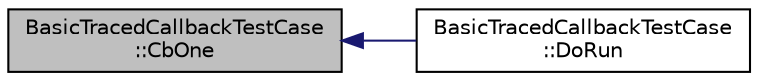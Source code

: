 digraph "BasicTracedCallbackTestCase::CbOne"
{
  edge [fontname="Helvetica",fontsize="10",labelfontname="Helvetica",labelfontsize="10"];
  node [fontname="Helvetica",fontsize="10",shape=record];
  rankdir="LR";
  Node1 [label="BasicTracedCallbackTestCase\l::CbOne",height=0.2,width=0.4,color="black", fillcolor="grey75", style="filled", fontcolor="black"];
  Node1 -> Node2 [dir="back",color="midnightblue",fontsize="10",style="solid"];
  Node2 [label="BasicTracedCallbackTestCase\l::DoRun",height=0.2,width=0.4,color="black", fillcolor="white", style="filled",URL="$d4/d43/classBasicTracedCallbackTestCase.html#ad4436cb611a61683726c3c2ea2a7aff0",tooltip="Implementation to actually run this TestCase. "];
}
